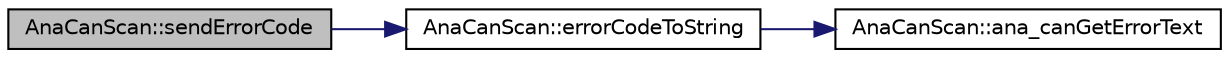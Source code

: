 digraph "AnaCanScan::sendErrorCode"
{
 // LATEX_PDF_SIZE
  edge [fontname="Helvetica",fontsize="10",labelfontname="Helvetica",labelfontsize="10"];
  node [fontname="Helvetica",fontsize="10",shape=record];
  rankdir="LR";
  Node1 [label="AnaCanScan::sendErrorCode",height=0.2,width=0.4,color="black", fillcolor="grey75", style="filled", fontcolor="black",tooltip=" "];
  Node1 -> Node2 [color="midnightblue",fontsize="10",style="solid"];
  Node2 [label="AnaCanScan::errorCodeToString",height=0.2,width=0.4,color="black", fillcolor="white", style="filled",URL="$classAnaCanScan.html#a6eec29a421ec4af879143379833ec676",tooltip=" "];
  Node2 -> Node3 [color="midnightblue",fontsize="10",style="solid"];
  Node3 [label="AnaCanScan::ana_canGetErrorText",height=0.2,width=0.4,color="black", fillcolor="white", style="filled",URL="$classAnaCanScan.html#a1425dfc20e08b545fcdf49415ac15ec9",tooltip=" "];
}

